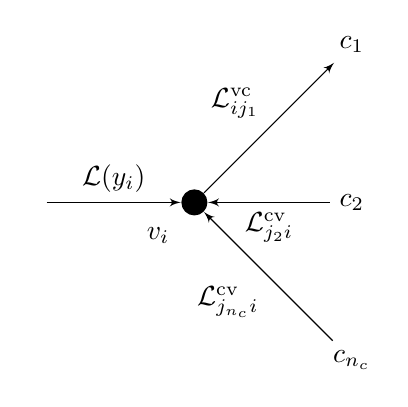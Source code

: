 \begin{tikzpicture}[node distance=2cm,auto,>=latex']
\node at (0,0) (llr) {};
\node[circle,fill,,label={[label distance=1mm]225:$v_i$}] at (2,0) (vn) {};
\node at (4,2) (c1) {$c_1$};
\node at (4,0) (c2) {$c_2$};
\node at (4,-2) (cL) {$c_{n_c}$};

\draw[->] (llr) -- node[] {$\mathcal{L}(y_i)$} (vn.west);
\draw[->] (vn) -- node[] {$\mathcal{L}^{\text{vc}}_{ij_1}$} (c1);
\draw[->] (c2) -- node[] {$\mathcal{L}^{\text{cv}}_{j_2i}$} (vn);
\draw[->] (cL) -- node[] {$\mathcal{L}^{\text{cv}}_{j_{n_c}i}$} (vn);
\end{tikzpicture}